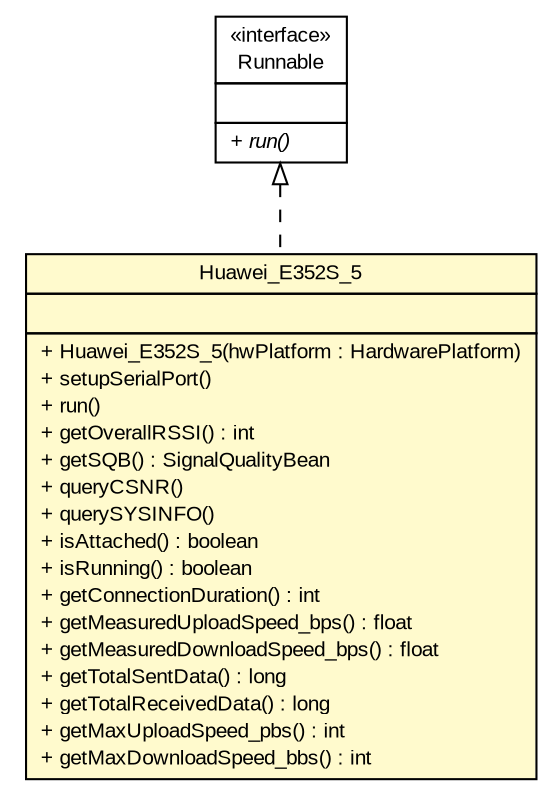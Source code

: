#!/usr/local/bin/dot
#
# Class diagram 
# Generated by UMLGraph version R5_6 (http://www.umlgraph.org/)
#

digraph G {
	edge [fontname="arial",fontsize=10,labelfontname="arial",labelfontsize=10];
	node [fontname="arial",fontsize=10,shape=plaintext];
	nodesep=0.25;
	ranksep=0.5;
	// de.fhg.fit.biomos.sensorplatform.system.Huawei_E352S_5
	c1423 [label=<<table title="de.fhg.fit.biomos.sensorplatform.system.Huawei_E352S_5" border="0" cellborder="1" cellspacing="0" cellpadding="2" port="p" bgcolor="lemonChiffon" href="./Huawei_E352S_5.html">
		<tr><td><table border="0" cellspacing="0" cellpadding="1">
<tr><td align="center" balign="center"> Huawei_E352S_5 </td></tr>
		</table></td></tr>
		<tr><td><table border="0" cellspacing="0" cellpadding="1">
<tr><td align="left" balign="left">  </td></tr>
		</table></td></tr>
		<tr><td><table border="0" cellspacing="0" cellpadding="1">
<tr><td align="left" balign="left"> + Huawei_E352S_5(hwPlatform : HardwarePlatform) </td></tr>
<tr><td align="left" balign="left"> + setupSerialPort() </td></tr>
<tr><td align="left" balign="left"> + run() </td></tr>
<tr><td align="left" balign="left"> + getOverallRSSI() : int </td></tr>
<tr><td align="left" balign="left"> + getSQB() : SignalQualityBean </td></tr>
<tr><td align="left" balign="left"> + queryCSNR() </td></tr>
<tr><td align="left" balign="left"> + querySYSINFO() </td></tr>
<tr><td align="left" balign="left"> + isAttached() : boolean </td></tr>
<tr><td align="left" balign="left"> + isRunning() : boolean </td></tr>
<tr><td align="left" balign="left"> + getConnectionDuration() : int </td></tr>
<tr><td align="left" balign="left"> + getMeasuredUploadSpeed_bps() : float </td></tr>
<tr><td align="left" balign="left"> + getMeasuredDownloadSpeed_bps() : float </td></tr>
<tr><td align="left" balign="left"> + getTotalSentData() : long </td></tr>
<tr><td align="left" balign="left"> + getTotalReceivedData() : long </td></tr>
<tr><td align="left" balign="left"> + getMaxUploadSpeed_pbs() : int </td></tr>
<tr><td align="left" balign="left"> + getMaxDownloadSpeed_bbs() : int </td></tr>
		</table></td></tr>
		</table>>, URL="./Huawei_E352S_5.html", fontname="arial", fontcolor="black", fontsize=10.0];
	//de.fhg.fit.biomos.sensorplatform.system.Huawei_E352S_5 implements java.lang.Runnable
	c1441:p -> c1423:p [dir=back,arrowtail=empty,style=dashed];
	// java.lang.Runnable
	c1441 [label=<<table title="java.lang.Runnable" border="0" cellborder="1" cellspacing="0" cellpadding="2" port="p" href="http://java.sun.com/j2se/1.4.2/docs/api/java/lang/Runnable.html">
		<tr><td><table border="0" cellspacing="0" cellpadding="1">
<tr><td align="center" balign="center"> &#171;interface&#187; </td></tr>
<tr><td align="center" balign="center"> Runnable </td></tr>
		</table></td></tr>
		<tr><td><table border="0" cellspacing="0" cellpadding="1">
<tr><td align="left" balign="left">  </td></tr>
		</table></td></tr>
		<tr><td><table border="0" cellspacing="0" cellpadding="1">
<tr><td align="left" balign="left"><font face="arial italic" point-size="10.0"> + run() </font></td></tr>
		</table></td></tr>
		</table>>, URL="http://java.sun.com/j2se/1.4.2/docs/api/java/lang/Runnable.html", fontname="arial", fontcolor="black", fontsize=10.0];
}


